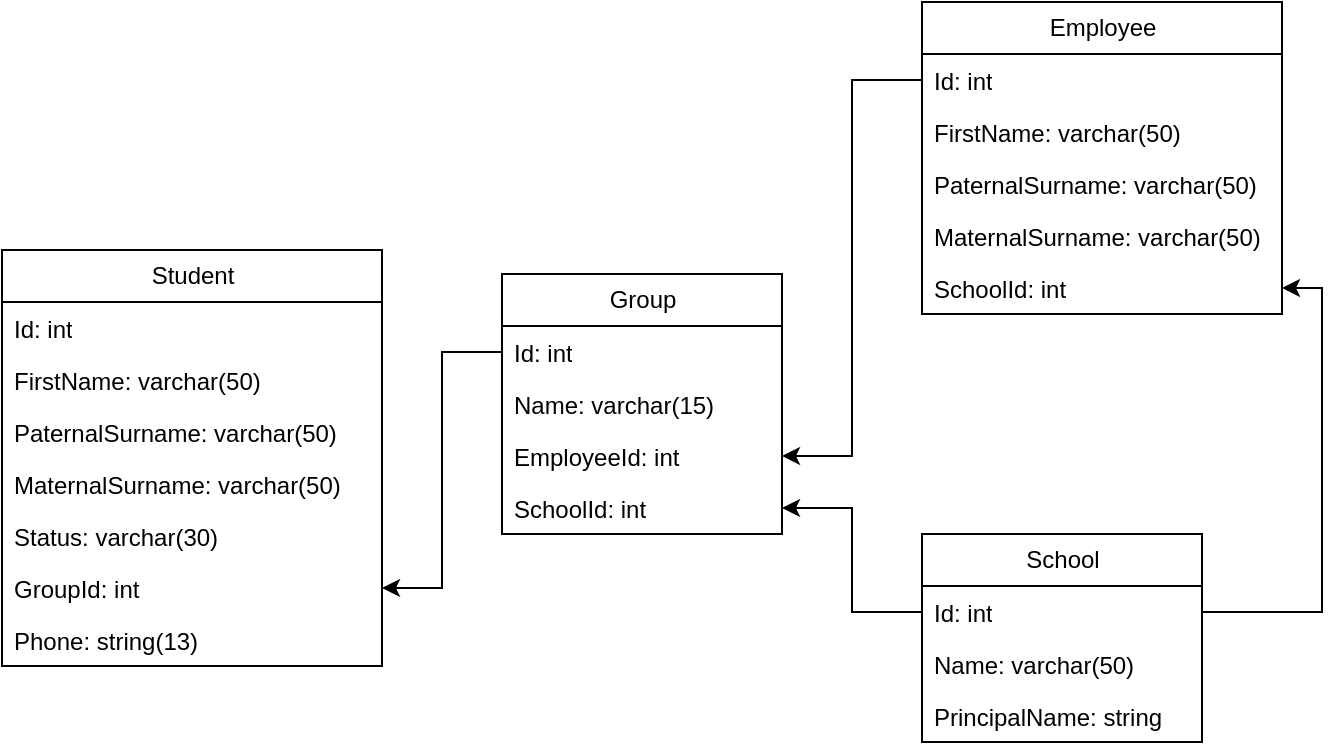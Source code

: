 <mxfile version="24.7.8">
  <diagram name="Page-1" id="a7904f86-f2b4-8e86-fa97-74104820619b">
    <mxGraphModel dx="1434" dy="854" grid="1" gridSize="10" guides="1" tooltips="1" connect="1" arrows="1" fold="1" page="1" pageScale="1" pageWidth="1100" pageHeight="850" background="none" math="0" shadow="0">
      <root>
        <mxCell id="0" />
        <mxCell id="1" parent="0" />
        <mxCell id="gzlU8SC7o7QuTnccnQQf-1" value="School" style="swimlane;fontStyle=0;childLayout=stackLayout;horizontal=1;startSize=26;fillColor=none;horizontalStack=0;resizeParent=1;resizeParentMax=0;resizeLast=0;collapsible=1;marginBottom=0;html=1;" parent="1" vertex="1">
          <mxGeometry x="610" y="376" width="140" height="104" as="geometry" />
        </mxCell>
        <mxCell id="gzlU8SC7o7QuTnccnQQf-2" value="Id: int" style="text;strokeColor=none;fillColor=none;align=left;verticalAlign=top;spacingLeft=4;spacingRight=4;overflow=hidden;rotatable=0;points=[[0,0.5],[1,0.5]];portConstraint=eastwest;whiteSpace=wrap;html=1;" parent="gzlU8SC7o7QuTnccnQQf-1" vertex="1">
          <mxGeometry y="26" width="140" height="26" as="geometry" />
        </mxCell>
        <mxCell id="gzlU8SC7o7QuTnccnQQf-3" value="Name: varchar(50)" style="text;strokeColor=none;fillColor=none;align=left;verticalAlign=top;spacingLeft=4;spacingRight=4;overflow=hidden;rotatable=0;points=[[0,0.5],[1,0.5]];portConstraint=eastwest;whiteSpace=wrap;html=1;" parent="gzlU8SC7o7QuTnccnQQf-1" vertex="1">
          <mxGeometry y="52" width="140" height="26" as="geometry" />
        </mxCell>
        <mxCell id="gzlU8SC7o7QuTnccnQQf-4" value="PrincipalName: string" style="text;strokeColor=none;fillColor=none;align=left;verticalAlign=top;spacingLeft=4;spacingRight=4;overflow=hidden;rotatable=0;points=[[0,0.5],[1,0.5]];portConstraint=eastwest;whiteSpace=wrap;html=1;" parent="gzlU8SC7o7QuTnccnQQf-1" vertex="1">
          <mxGeometry y="78" width="140" height="26" as="geometry" />
        </mxCell>
        <mxCell id="gzlU8SC7o7QuTnccnQQf-5" value="Employee" style="swimlane;fontStyle=0;childLayout=stackLayout;horizontal=1;startSize=26;fillColor=none;horizontalStack=0;resizeParent=1;resizeParentMax=0;resizeLast=0;collapsible=1;marginBottom=0;html=1;" parent="1" vertex="1">
          <mxGeometry x="610" y="110" width="180" height="156" as="geometry" />
        </mxCell>
        <mxCell id="gzlU8SC7o7QuTnccnQQf-6" value="Id: int" style="text;strokeColor=none;fillColor=none;align=left;verticalAlign=top;spacingLeft=4;spacingRight=4;overflow=hidden;rotatable=0;points=[[0,0.5],[1,0.5]];portConstraint=eastwest;whiteSpace=wrap;html=1;" parent="gzlU8SC7o7QuTnccnQQf-5" vertex="1">
          <mxGeometry y="26" width="180" height="26" as="geometry" />
        </mxCell>
        <mxCell id="gzlU8SC7o7QuTnccnQQf-14" value="FirstName: varchar(50)" style="text;strokeColor=none;fillColor=none;align=left;verticalAlign=top;spacingLeft=4;spacingRight=4;overflow=hidden;rotatable=0;points=[[0,0.5],[1,0.5]];portConstraint=eastwest;whiteSpace=wrap;html=1;" parent="gzlU8SC7o7QuTnccnQQf-5" vertex="1">
          <mxGeometry y="52" width="180" height="26" as="geometry" />
        </mxCell>
        <mxCell id="gzlU8SC7o7QuTnccnQQf-7" value="PaternalSurname: varchar(50)" style="text;strokeColor=none;fillColor=none;align=left;verticalAlign=top;spacingLeft=4;spacingRight=4;overflow=hidden;rotatable=0;points=[[0,0.5],[1,0.5]];portConstraint=eastwest;whiteSpace=wrap;html=1;" parent="gzlU8SC7o7QuTnccnQQf-5" vertex="1">
          <mxGeometry y="78" width="180" height="26" as="geometry" />
        </mxCell>
        <mxCell id="gzlU8SC7o7QuTnccnQQf-8" value="MaternalSurname: varchar(50)" style="text;strokeColor=none;fillColor=none;align=left;verticalAlign=top;spacingLeft=4;spacingRight=4;overflow=hidden;rotatable=0;points=[[0,0.5],[1,0.5]];portConstraint=eastwest;whiteSpace=wrap;html=1;" parent="gzlU8SC7o7QuTnccnQQf-5" vertex="1">
          <mxGeometry y="104" width="180" height="26" as="geometry" />
        </mxCell>
        <mxCell id="gzlU8SC7o7QuTnccnQQf-9" value="SchoolId: int" style="text;strokeColor=none;fillColor=none;align=left;verticalAlign=top;spacingLeft=4;spacingRight=4;overflow=hidden;rotatable=0;points=[[0,0.5],[1,0.5]];portConstraint=eastwest;whiteSpace=wrap;html=1;" parent="gzlU8SC7o7QuTnccnQQf-5" vertex="1">
          <mxGeometry y="130" width="180" height="26" as="geometry" />
        </mxCell>
        <mxCell id="gzlU8SC7o7QuTnccnQQf-10" value="Student" style="swimlane;fontStyle=0;childLayout=stackLayout;horizontal=1;startSize=26;fillColor=none;horizontalStack=0;resizeParent=1;resizeParentMax=0;resizeLast=0;collapsible=1;marginBottom=0;html=1;" parent="1" vertex="1">
          <mxGeometry x="150" y="234" width="190" height="208" as="geometry" />
        </mxCell>
        <mxCell id="gzlU8SC7o7QuTnccnQQf-11" value="Id: int" style="text;strokeColor=none;fillColor=none;align=left;verticalAlign=top;spacingLeft=4;spacingRight=4;overflow=hidden;rotatable=0;points=[[0,0.5],[1,0.5]];portConstraint=eastwest;whiteSpace=wrap;html=1;" parent="gzlU8SC7o7QuTnccnQQf-10" vertex="1">
          <mxGeometry y="26" width="190" height="26" as="geometry" />
        </mxCell>
        <mxCell id="gzlU8SC7o7QuTnccnQQf-12" value="FirstName: varchar(50)" style="text;strokeColor=none;fillColor=none;align=left;verticalAlign=top;spacingLeft=4;spacingRight=4;overflow=hidden;rotatable=0;points=[[0,0.5],[1,0.5]];portConstraint=eastwest;whiteSpace=wrap;html=1;" parent="gzlU8SC7o7QuTnccnQQf-10" vertex="1">
          <mxGeometry y="52" width="190" height="26" as="geometry" />
        </mxCell>
        <mxCell id="gzlU8SC7o7QuTnccnQQf-13" value="PaternalSurname: varchar(50)" style="text;strokeColor=none;fillColor=none;align=left;verticalAlign=top;spacingLeft=4;spacingRight=4;overflow=hidden;rotatable=0;points=[[0,0.5],[1,0.5]];portConstraint=eastwest;whiteSpace=wrap;html=1;" parent="gzlU8SC7o7QuTnccnQQf-10" vertex="1">
          <mxGeometry y="78" width="190" height="26" as="geometry" />
        </mxCell>
        <mxCell id="gzlU8SC7o7QuTnccnQQf-15" value="MaternalSurname: varchar(50)" style="text;strokeColor=none;fillColor=none;align=left;verticalAlign=top;spacingLeft=4;spacingRight=4;overflow=hidden;rotatable=0;points=[[0,0.5],[1,0.5]];portConstraint=eastwest;whiteSpace=wrap;html=1;" parent="gzlU8SC7o7QuTnccnQQf-10" vertex="1">
          <mxGeometry y="104" width="190" height="26" as="geometry" />
        </mxCell>
        <mxCell id="gzlU8SC7o7QuTnccnQQf-16" value="Status: varchar(30)" style="text;strokeColor=none;fillColor=none;align=left;verticalAlign=top;spacingLeft=4;spacingRight=4;overflow=hidden;rotatable=0;points=[[0,0.5],[1,0.5]];portConstraint=eastwest;whiteSpace=wrap;html=1;" parent="gzlU8SC7o7QuTnccnQQf-10" vertex="1">
          <mxGeometry y="130" width="190" height="26" as="geometry" />
        </mxCell>
        <mxCell id="gzlU8SC7o7QuTnccnQQf-18" value="GroupId: int" style="text;strokeColor=none;fillColor=none;align=left;verticalAlign=top;spacingLeft=4;spacingRight=4;overflow=hidden;rotatable=0;points=[[0,0.5],[1,0.5]];portConstraint=eastwest;whiteSpace=wrap;html=1;" parent="gzlU8SC7o7QuTnccnQQf-10" vertex="1">
          <mxGeometry y="156" width="190" height="26" as="geometry" />
        </mxCell>
        <mxCell id="YsBY5hP5AtNqXuw_oyvo-2" value="Phone: string(13)" style="text;strokeColor=none;fillColor=none;align=left;verticalAlign=top;spacingLeft=4;spacingRight=4;overflow=hidden;rotatable=0;points=[[0,0.5],[1,0.5]];portConstraint=eastwest;whiteSpace=wrap;html=1;" vertex="1" parent="gzlU8SC7o7QuTnccnQQf-10">
          <mxGeometry y="182" width="190" height="26" as="geometry" />
        </mxCell>
        <mxCell id="gzlU8SC7o7QuTnccnQQf-20" value="Group" style="swimlane;fontStyle=0;childLayout=stackLayout;horizontal=1;startSize=26;fillColor=none;horizontalStack=0;resizeParent=1;resizeParentMax=0;resizeLast=0;collapsible=1;marginBottom=0;html=1;" parent="1" vertex="1">
          <mxGeometry x="400" y="246" width="140" height="130" as="geometry" />
        </mxCell>
        <mxCell id="gzlU8SC7o7QuTnccnQQf-21" value="Id: int" style="text;strokeColor=none;fillColor=none;align=left;verticalAlign=top;spacingLeft=4;spacingRight=4;overflow=hidden;rotatable=0;points=[[0,0.5],[1,0.5]];portConstraint=eastwest;whiteSpace=wrap;html=1;" parent="gzlU8SC7o7QuTnccnQQf-20" vertex="1">
          <mxGeometry y="26" width="140" height="26" as="geometry" />
        </mxCell>
        <mxCell id="gzlU8SC7o7QuTnccnQQf-22" value="Name: varchar(15)" style="text;strokeColor=none;fillColor=none;align=left;verticalAlign=top;spacingLeft=4;spacingRight=4;overflow=hidden;rotatable=0;points=[[0,0.5],[1,0.5]];portConstraint=eastwest;whiteSpace=wrap;html=1;" parent="gzlU8SC7o7QuTnccnQQf-20" vertex="1">
          <mxGeometry y="52" width="140" height="26" as="geometry" />
        </mxCell>
        <mxCell id="YsBY5hP5AtNqXuw_oyvo-3" value="EmployeeId: int" style="text;strokeColor=none;fillColor=none;align=left;verticalAlign=top;spacingLeft=4;spacingRight=4;overflow=hidden;rotatable=0;points=[[0,0.5],[1,0.5]];portConstraint=eastwest;whiteSpace=wrap;html=1;" vertex="1" parent="gzlU8SC7o7QuTnccnQQf-20">
          <mxGeometry y="78" width="140" height="26" as="geometry" />
        </mxCell>
        <mxCell id="YsBY5hP5AtNqXuw_oyvo-4" value="SchoolId: int" style="text;strokeColor=none;fillColor=none;align=left;verticalAlign=top;spacingLeft=4;spacingRight=4;overflow=hidden;rotatable=0;points=[[0,0.5],[1,0.5]];portConstraint=eastwest;whiteSpace=wrap;html=1;" vertex="1" parent="gzlU8SC7o7QuTnccnQQf-20">
          <mxGeometry y="104" width="140" height="26" as="geometry" />
        </mxCell>
        <mxCell id="gzlU8SC7o7QuTnccnQQf-26" style="edgeStyle=orthogonalEdgeStyle;rounded=0;orthogonalLoop=1;jettySize=auto;html=1;exitX=0;exitY=0.5;exitDx=0;exitDy=0;entryX=1;entryY=0.5;entryDx=0;entryDy=0;" parent="1" source="gzlU8SC7o7QuTnccnQQf-21" target="gzlU8SC7o7QuTnccnQQf-18" edge="1">
          <mxGeometry relative="1" as="geometry" />
        </mxCell>
        <mxCell id="gzlU8SC7o7QuTnccnQQf-27" style="edgeStyle=orthogonalEdgeStyle;rounded=0;orthogonalLoop=1;jettySize=auto;html=1;exitX=1;exitY=0.5;exitDx=0;exitDy=0;entryX=1;entryY=0.5;entryDx=0;entryDy=0;" parent="1" source="gzlU8SC7o7QuTnccnQQf-2" target="gzlU8SC7o7QuTnccnQQf-9" edge="1">
          <mxGeometry relative="1" as="geometry">
            <mxPoint x="900" y="490" as="targetPoint" />
            <Array as="points">
              <mxPoint x="810" y="415" />
              <mxPoint x="810" y="253" />
            </Array>
          </mxGeometry>
        </mxCell>
        <mxCell id="YsBY5hP5AtNqXuw_oyvo-5" style="edgeStyle=orthogonalEdgeStyle;rounded=0;orthogonalLoop=1;jettySize=auto;html=1;exitX=0;exitY=0.5;exitDx=0;exitDy=0;entryX=1;entryY=0.5;entryDx=0;entryDy=0;" edge="1" parent="1" source="gzlU8SC7o7QuTnccnQQf-6" target="YsBY5hP5AtNqXuw_oyvo-3">
          <mxGeometry relative="1" as="geometry" />
        </mxCell>
        <mxCell id="YsBY5hP5AtNqXuw_oyvo-6" style="edgeStyle=orthogonalEdgeStyle;rounded=0;orthogonalLoop=1;jettySize=auto;html=1;exitX=0;exitY=0.5;exitDx=0;exitDy=0;entryX=1;entryY=0.5;entryDx=0;entryDy=0;" edge="1" parent="1" source="gzlU8SC7o7QuTnccnQQf-2" target="YsBY5hP5AtNqXuw_oyvo-4">
          <mxGeometry relative="1" as="geometry" />
        </mxCell>
      </root>
    </mxGraphModel>
  </diagram>
</mxfile>
